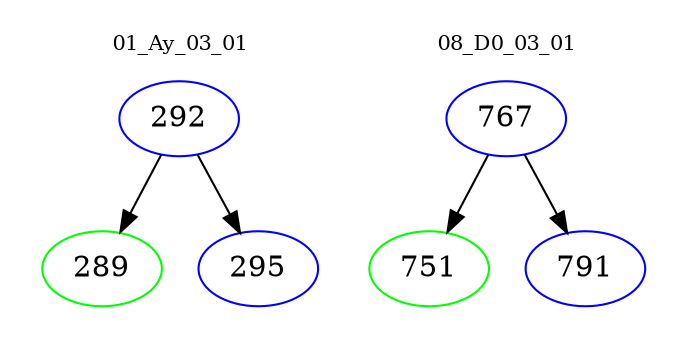 digraph{
subgraph cluster_0 {
color = white
label = "01_Ay_03_01";
fontsize=10;
T0_292 [label="292", color="blue"]
T0_292 -> T0_289 [color="black"]
T0_289 [label="289", color="green"]
T0_292 -> T0_295 [color="black"]
T0_295 [label="295", color="blue"]
}
subgraph cluster_1 {
color = white
label = "08_D0_03_01";
fontsize=10;
T1_767 [label="767", color="blue"]
T1_767 -> T1_751 [color="black"]
T1_751 [label="751", color="green"]
T1_767 -> T1_791 [color="black"]
T1_791 [label="791", color="blue"]
}
}
